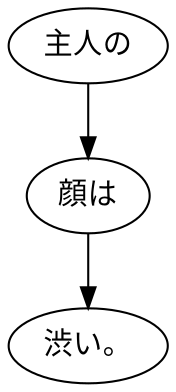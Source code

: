 digraph graph1681 {
	node0 [label="主人の"];
	node1 [label="顔は"];
	node2 [label="渋い。"];
	node0 -> node1;
	node1 -> node2;
}

